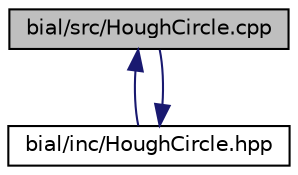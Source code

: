 digraph "bial/src/HoughCircle.cpp"
{
  edge [fontname="Helvetica",fontsize="10",labelfontname="Helvetica",labelfontsize="10"];
  node [fontname="Helvetica",fontsize="10",shape=record];
  Node1 [label="bial/src/HoughCircle.cpp",height=0.2,width=0.4,color="black", fillcolor="grey75", style="filled", fontcolor="black"];
  Node1 -> Node2 [dir="back",color="midnightblue",fontsize="10",style="solid",fontname="Helvetica"];
  Node2 [label="bial/inc/HoughCircle.hpp",height=0.2,width=0.4,color="black", fillcolor="white", style="filled",URL="$_hough_circle_8hpp.html"];
  Node2 -> Node1 [dir="back",color="midnightblue",fontsize="10",style="solid",fontname="Helvetica"];
}
